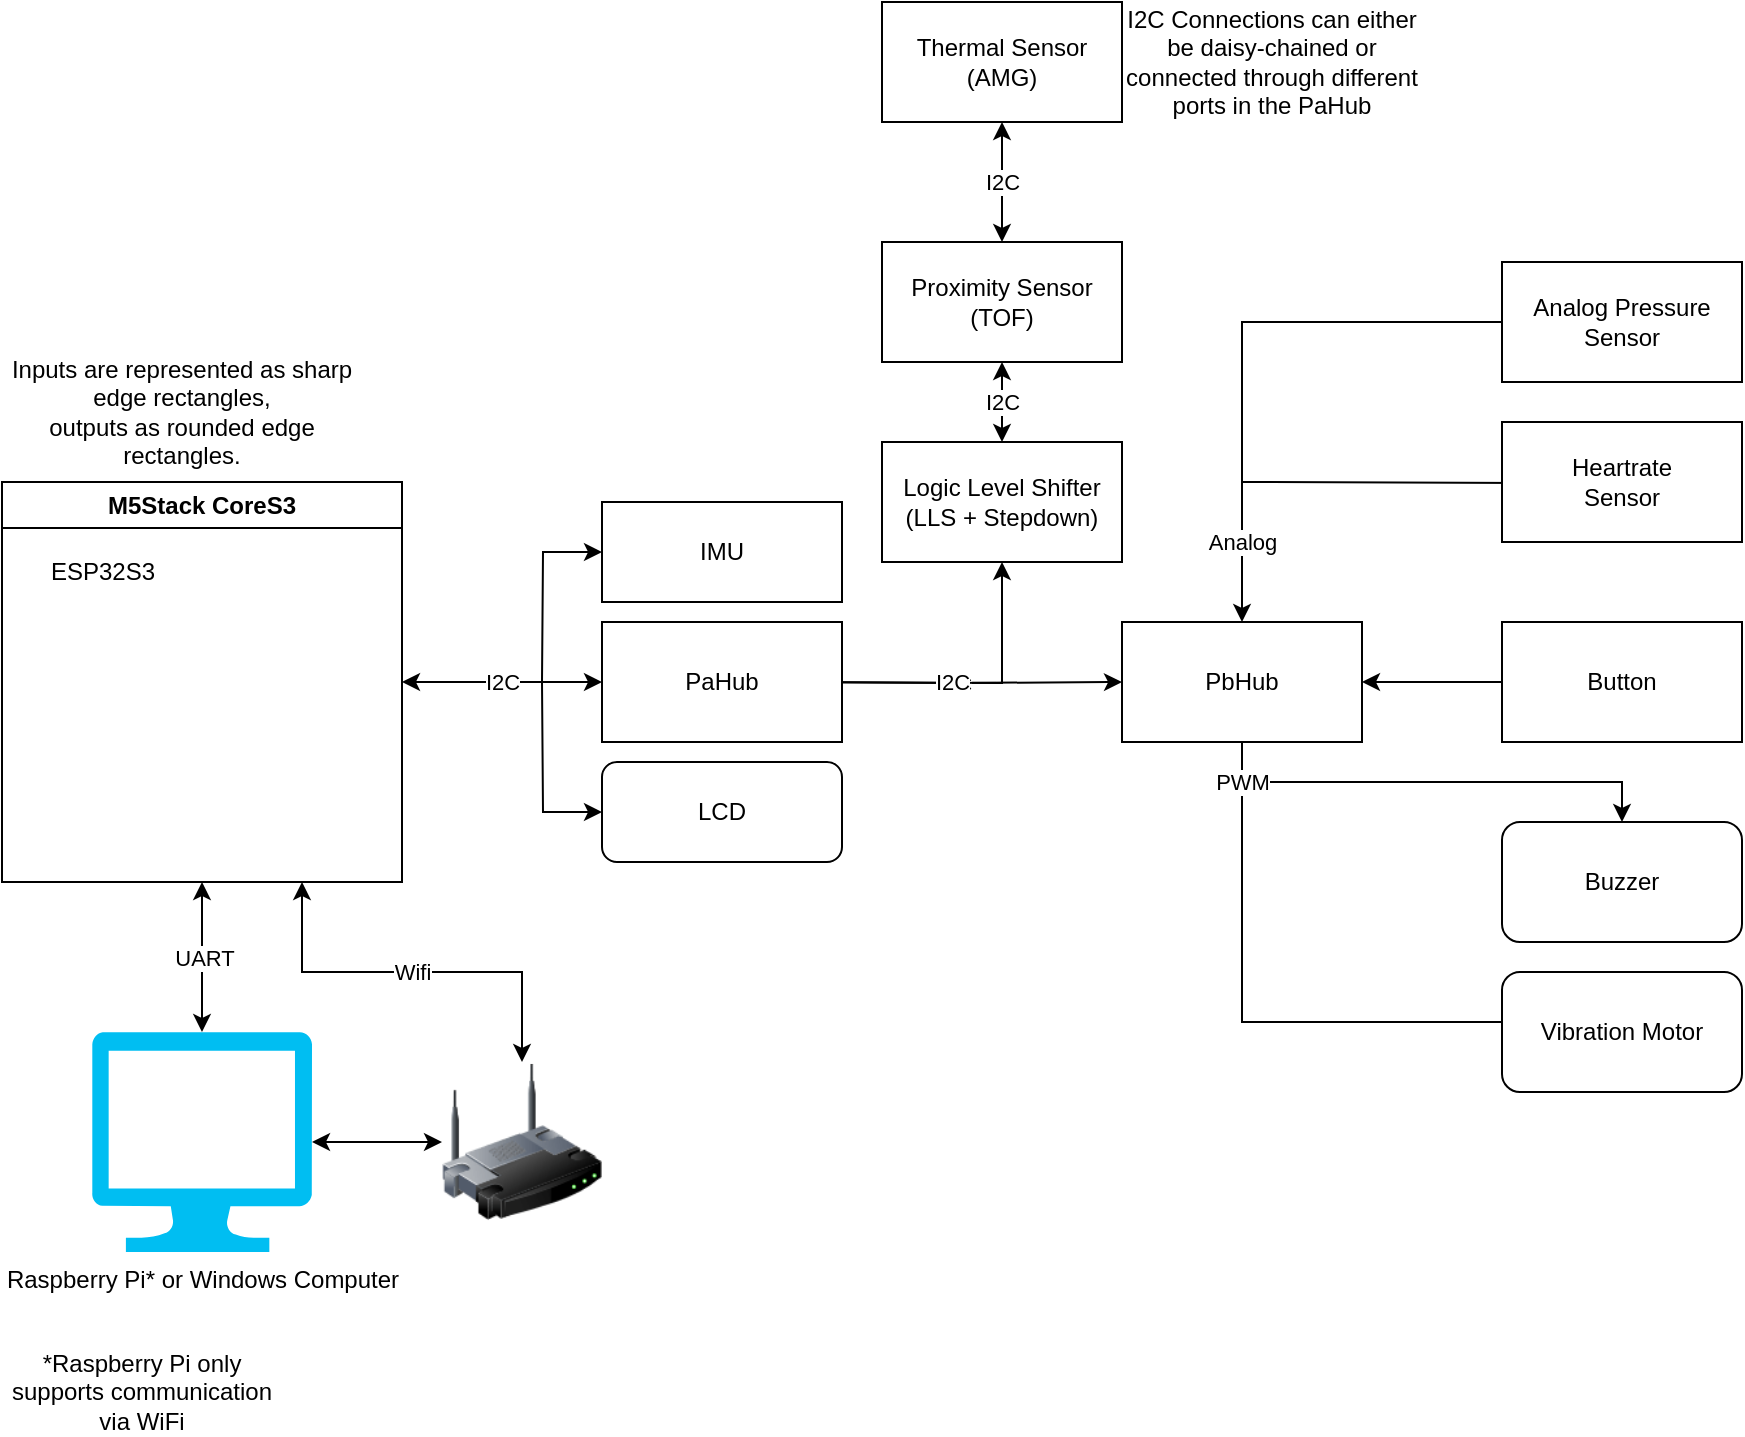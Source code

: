 <mxfile version="24.3.1" type="device">
  <diagram name="Page-1" id="L8j-c3YBWOeJJrME1N-z">
    <mxGraphModel dx="1434" dy="786" grid="1" gridSize="10" guides="1" tooltips="1" connect="1" arrows="1" fold="1" page="1" pageScale="1" pageWidth="827" pageHeight="1169" math="0" shadow="0">
      <root>
        <mxCell id="0" />
        <mxCell id="1" parent="0" />
        <mxCell id="5uGWzuY_lre10eIsBFzZ-10" value="Wifi" style="edgeStyle=orthogonalEdgeStyle;rounded=0;orthogonalLoop=1;jettySize=auto;html=1;exitX=0.75;exitY=1;exitDx=0;exitDy=0;entryX=0.5;entryY=0;entryDx=0;entryDy=0;endArrow=classic;endFill=1;startArrow=classic;startFill=1;" parent="1" source="5uGWzuY_lre10eIsBFzZ-1" target="5uGWzuY_lre10eIsBFzZ-8" edge="1">
          <mxGeometry relative="1" as="geometry" />
        </mxCell>
        <mxCell id="5uGWzuY_lre10eIsBFzZ-12" value="I2C" style="edgeStyle=orthogonalEdgeStyle;rounded=0;orthogonalLoop=1;jettySize=auto;html=1;exitX=1;exitY=0.5;exitDx=0;exitDy=0;entryX=0;entryY=0.5;entryDx=0;entryDy=0;startArrow=classic;startFill=1;" parent="1" source="5uGWzuY_lre10eIsBFzZ-1" target="5uGWzuY_lre10eIsBFzZ-11" edge="1">
          <mxGeometry relative="1" as="geometry" />
        </mxCell>
        <mxCell id="5uGWzuY_lre10eIsBFzZ-1" value="M5Stack CoreS3" style="swimlane;whiteSpace=wrap;html=1;" parent="1" vertex="1">
          <mxGeometry x="120" y="280" width="200" height="200" as="geometry" />
        </mxCell>
        <mxCell id="5uGWzuY_lre10eIsBFzZ-2" value="ESP32S3" style="text;html=1;align=center;verticalAlign=middle;resizable=0;points=[];autosize=1;strokeColor=none;fillColor=none;" parent="5uGWzuY_lre10eIsBFzZ-1" vertex="1">
          <mxGeometry x="10" y="30" width="80" height="30" as="geometry" />
        </mxCell>
        <mxCell id="5uGWzuY_lre10eIsBFzZ-6" value="Raspberry Pi* or Windows Computer" style="verticalLabelPosition=bottom;html=1;verticalAlign=top;align=center;strokeColor=none;fillColor=#00BEF2;shape=mxgraph.azure.computer;pointerEvents=1;" parent="1" vertex="1">
          <mxGeometry x="165" y="555" width="110" height="110" as="geometry" />
        </mxCell>
        <mxCell id="5uGWzuY_lre10eIsBFzZ-7" value="UART" style="edgeStyle=orthogonalEdgeStyle;rounded=0;orthogonalLoop=1;jettySize=auto;html=1;exitX=0.5;exitY=1;exitDx=0;exitDy=0;startArrow=classic;startFill=1;" parent="1" source="5uGWzuY_lre10eIsBFzZ-1" edge="1">
          <mxGeometry relative="1" as="geometry">
            <mxPoint x="220" y="555" as="targetPoint" />
          </mxGeometry>
        </mxCell>
        <mxCell id="5uGWzuY_lre10eIsBFzZ-9" value="" style="edgeStyle=orthogonalEdgeStyle;rounded=0;orthogonalLoop=1;jettySize=auto;html=1;startArrow=classic;startFill=1;" parent="1" source="5uGWzuY_lre10eIsBFzZ-8" target="5uGWzuY_lre10eIsBFzZ-6" edge="1">
          <mxGeometry relative="1" as="geometry" />
        </mxCell>
        <mxCell id="5uGWzuY_lre10eIsBFzZ-8" value="" style="image;html=1;image=img/lib/clip_art/networking/Wireless_Router_128x128.png" parent="1" vertex="1">
          <mxGeometry x="340" y="570" width="80" height="80" as="geometry" />
        </mxCell>
        <mxCell id="5uGWzuY_lre10eIsBFzZ-14" value="I2C" style="edgeStyle=orthogonalEdgeStyle;rounded=0;orthogonalLoop=1;jettySize=auto;html=1;" parent="1" target="5uGWzuY_lre10eIsBFzZ-13" edge="1">
          <mxGeometry relative="1" as="geometry">
            <mxPoint x="510" y="380" as="sourcePoint" />
          </mxGeometry>
        </mxCell>
        <mxCell id="5uGWzuY_lre10eIsBFzZ-21" value="I2C" style="edgeStyle=orthogonalEdgeStyle;rounded=0;orthogonalLoop=1;jettySize=auto;html=1;entryX=0.5;entryY=1;entryDx=0;entryDy=0;startArrow=classic;startFill=1;" parent="1" target="5uGWzuY_lre10eIsBFzZ-20" edge="1">
          <mxGeometry relative="1" as="geometry">
            <mxPoint x="510" y="380" as="sourcePoint" />
          </mxGeometry>
        </mxCell>
        <mxCell id="5uGWzuY_lre10eIsBFzZ-11" value="PaHub" style="rounded=0;whiteSpace=wrap;html=1;" parent="1" vertex="1">
          <mxGeometry x="420" y="350" width="120" height="60" as="geometry" />
        </mxCell>
        <mxCell id="5uGWzuY_lre10eIsBFzZ-26" style="edgeStyle=orthogonalEdgeStyle;rounded=0;orthogonalLoop=1;jettySize=auto;html=1;exitX=0.5;exitY=1;exitDx=0;exitDy=0;entryX=0.5;entryY=0;entryDx=0;entryDy=0;" parent="1" source="5uGWzuY_lre10eIsBFzZ-13" target="5uGWzuY_lre10eIsBFzZ-25" edge="1">
          <mxGeometry relative="1" as="geometry">
            <Array as="points">
              <mxPoint x="740" y="550" />
              <mxPoint x="930" y="550" />
            </Array>
          </mxGeometry>
        </mxCell>
        <mxCell id="5uGWzuY_lre10eIsBFzZ-27" value="PWM" style="edgeStyle=orthogonalEdgeStyle;rounded=0;orthogonalLoop=1;jettySize=auto;html=1;exitX=0.5;exitY=1;exitDx=0;exitDy=0;entryX=0.5;entryY=0;entryDx=0;entryDy=0;" parent="1" source="5uGWzuY_lre10eIsBFzZ-13" target="5uGWzuY_lre10eIsBFzZ-24" edge="1">
          <mxGeometry x="-0.826" relative="1" as="geometry">
            <mxPoint as="offset" />
          </mxGeometry>
        </mxCell>
        <mxCell id="5uGWzuY_lre10eIsBFzZ-28" value="Analog" style="edgeStyle=orthogonalEdgeStyle;rounded=0;orthogonalLoop=1;jettySize=auto;html=1;startArrow=classic;startFill=1;endArrow=none;endFill=0;" parent="1" source="5uGWzuY_lre10eIsBFzZ-13" target="5uGWzuY_lre10eIsBFzZ-29" edge="1">
          <mxGeometry x="-0.714" relative="1" as="geometry">
            <mxPoint x="740" y="280" as="targetPoint" />
            <Array as="points">
              <mxPoint x="740" y="330" />
              <mxPoint x="740" y="330" />
            </Array>
            <mxPoint as="offset" />
          </mxGeometry>
        </mxCell>
        <mxCell id="5uGWzuY_lre10eIsBFzZ-30" style="edgeStyle=orthogonalEdgeStyle;rounded=0;orthogonalLoop=1;jettySize=auto;html=1;exitX=1;exitY=0.5;exitDx=0;exitDy=0;startArrow=classic;startFill=1;endArrow=none;endFill=0;" parent="1" source="5uGWzuY_lre10eIsBFzZ-13" target="5uGWzuY_lre10eIsBFzZ-31" edge="1">
          <mxGeometry relative="1" as="geometry">
            <mxPoint x="860" y="380" as="targetPoint" />
          </mxGeometry>
        </mxCell>
        <mxCell id="5uGWzuY_lre10eIsBFzZ-34" style="edgeStyle=orthogonalEdgeStyle;rounded=0;orthogonalLoop=1;jettySize=auto;html=1;exitX=0.5;exitY=0;exitDx=0;exitDy=0;startArrow=none;startFill=0;endArrow=none;endFill=0;" parent="1" edge="1">
          <mxGeometry relative="1" as="geometry">
            <mxPoint x="890" y="250" as="targetPoint" />
            <mxPoint x="740" y="280" as="sourcePoint" />
          </mxGeometry>
        </mxCell>
        <mxCell id="5uGWzuY_lre10eIsBFzZ-13" value="PbHub" style="rounded=0;whiteSpace=wrap;html=1;" parent="1" vertex="1">
          <mxGeometry x="680" y="350" width="120" height="60" as="geometry" />
        </mxCell>
        <mxCell id="5uGWzuY_lre10eIsBFzZ-18" value="I2C" style="edgeStyle=orthogonalEdgeStyle;rounded=0;orthogonalLoop=1;jettySize=auto;html=1;entryX=0.5;entryY=1;entryDx=0;entryDy=0;startArrow=classic;startFill=1;" parent="1" source="5uGWzuY_lre10eIsBFzZ-15" target="5uGWzuY_lre10eIsBFzZ-17" edge="1">
          <mxGeometry relative="1" as="geometry" />
        </mxCell>
        <mxCell id="5uGWzuY_lre10eIsBFzZ-15" value="Proximity Sensor&lt;div&gt;(TOF)&lt;/div&gt;" style="rounded=0;whiteSpace=wrap;html=1;" parent="1" vertex="1">
          <mxGeometry x="560" y="160" width="120" height="60" as="geometry" />
        </mxCell>
        <mxCell id="5uGWzuY_lre10eIsBFzZ-17" value="Thermal Sensor&lt;div&gt;(AMG)&lt;/div&gt;" style="rounded=0;whiteSpace=wrap;html=1;" parent="1" vertex="1">
          <mxGeometry x="560" y="40" width="120" height="60" as="geometry" />
        </mxCell>
        <mxCell id="5uGWzuY_lre10eIsBFzZ-19" value="I2C Connections can either be daisy-chained or connected through different ports in the PaHub" style="text;html=1;align=center;verticalAlign=middle;whiteSpace=wrap;rounded=0;" parent="1" vertex="1">
          <mxGeometry x="680" y="55" width="150" height="30" as="geometry" />
        </mxCell>
        <mxCell id="5uGWzuY_lre10eIsBFzZ-22" value="I2C" style="edgeStyle=orthogonalEdgeStyle;rounded=0;orthogonalLoop=1;jettySize=auto;html=1;exitX=0.5;exitY=0;exitDx=0;exitDy=0;entryX=0.5;entryY=1;entryDx=0;entryDy=0;startArrow=classic;startFill=1;" parent="1" source="5uGWzuY_lre10eIsBFzZ-20" target="5uGWzuY_lre10eIsBFzZ-15" edge="1">
          <mxGeometry relative="1" as="geometry" />
        </mxCell>
        <mxCell id="5uGWzuY_lre10eIsBFzZ-20" value="Logic Level Shifter&lt;div&gt;(LLS + Stepdown)&lt;/div&gt;" style="rounded=0;whiteSpace=wrap;html=1;" parent="1" vertex="1">
          <mxGeometry x="560" y="260" width="120" height="60" as="geometry" />
        </mxCell>
        <mxCell id="5uGWzuY_lre10eIsBFzZ-24" value="Buzzer" style="rounded=1;whiteSpace=wrap;html=1;" parent="1" vertex="1">
          <mxGeometry x="870" y="450" width="120" height="60" as="geometry" />
        </mxCell>
        <mxCell id="5uGWzuY_lre10eIsBFzZ-25" value="Vibration Motor" style="rounded=1;whiteSpace=wrap;html=1;" parent="1" vertex="1">
          <mxGeometry x="870" y="525" width="120" height="60" as="geometry" />
        </mxCell>
        <mxCell id="5uGWzuY_lre10eIsBFzZ-29" value="Analog Pressure Sensor" style="rounded=0;whiteSpace=wrap;html=1;" parent="1" vertex="1">
          <mxGeometry x="870" y="170" width="120" height="60" as="geometry" />
        </mxCell>
        <mxCell id="5uGWzuY_lre10eIsBFzZ-31" value="Button" style="rounded=0;whiteSpace=wrap;html=1;" parent="1" vertex="1">
          <mxGeometry x="870" y="350" width="120" height="60" as="geometry" />
        </mxCell>
        <mxCell id="5uGWzuY_lre10eIsBFzZ-32" value="Inputs are represented as sharp edge rectangles,&lt;div&gt;outputs as rounded edge rectangles.&lt;/div&gt;" style="text;html=1;align=center;verticalAlign=middle;whiteSpace=wrap;rounded=0;" parent="1" vertex="1">
          <mxGeometry x="120" y="230" width="180" height="30" as="geometry" />
        </mxCell>
        <mxCell id="5uGWzuY_lre10eIsBFzZ-35" value="Heartrate&lt;div&gt;Sensor&lt;/div&gt;" style="rounded=0;whiteSpace=wrap;html=1;" parent="1" vertex="1">
          <mxGeometry x="870" y="250" width="120" height="60" as="geometry" />
        </mxCell>
        <mxCell id="R8gsrFvR6E6c9GJMRXPF-1" value="*Raspberry Pi only supports communication via WiFi" style="text;html=1;align=center;verticalAlign=middle;whiteSpace=wrap;rounded=0;" parent="1" vertex="1">
          <mxGeometry x="120" y="720" width="140" height="30" as="geometry" />
        </mxCell>
        <mxCell id="HZsL2r3DvHGH8EW-Psb8-4" style="edgeStyle=orthogonalEdgeStyle;rounded=0;orthogonalLoop=1;jettySize=auto;html=1;startArrow=classic;startFill=1;endArrow=none;endFill=0;" edge="1" parent="1" source="5uGWzuY_lre10eIsBFzZ-5">
          <mxGeometry relative="1" as="geometry">
            <mxPoint x="390" y="380" as="targetPoint" />
          </mxGeometry>
        </mxCell>
        <mxCell id="5uGWzuY_lre10eIsBFzZ-5" value="LCD" style="rounded=1;whiteSpace=wrap;html=1;" parent="1" vertex="1">
          <mxGeometry x="420" y="420" width="120" height="50" as="geometry" />
        </mxCell>
        <mxCell id="HZsL2r3DvHGH8EW-Psb8-3" style="edgeStyle=orthogonalEdgeStyle;rounded=0;orthogonalLoop=1;jettySize=auto;html=1;startArrow=classic;startFill=1;endArrow=none;endFill=0;" edge="1" parent="1" source="5uGWzuY_lre10eIsBFzZ-4">
          <mxGeometry relative="1" as="geometry">
            <mxPoint x="390" y="380" as="targetPoint" />
          </mxGeometry>
        </mxCell>
        <mxCell id="5uGWzuY_lre10eIsBFzZ-4" value="IMU" style="rounded=0;whiteSpace=wrap;html=1;" parent="1" vertex="1">
          <mxGeometry x="420" y="290" width="120" height="50" as="geometry" />
        </mxCell>
      </root>
    </mxGraphModel>
  </diagram>
</mxfile>
